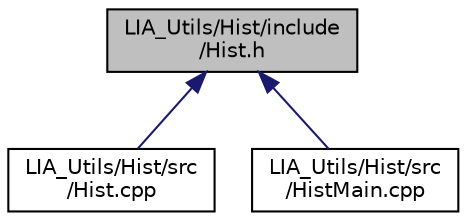 digraph "LIA_Utils/Hist/include/Hist.h"
{
  edge [fontname="Helvetica",fontsize="10",labelfontname="Helvetica",labelfontsize="10"];
  node [fontname="Helvetica",fontsize="10",shape=record];
  Node1 [label="LIA_Utils/Hist/include\l/Hist.h",height=0.2,width=0.4,color="black", fillcolor="grey75", style="filled" fontcolor="black"];
  Node1 -> Node2 [dir="back",color="midnightblue",fontsize="10",style="solid",fontname="Helvetica"];
  Node2 [label="LIA_Utils/Hist/src\l/Hist.cpp",height=0.2,width=0.4,color="black", fillcolor="white", style="filled",URL="$Hist_8cpp.html"];
  Node1 -> Node3 [dir="back",color="midnightblue",fontsize="10",style="solid",fontname="Helvetica"];
  Node3 [label="LIA_Utils/Hist/src\l/HistMain.cpp",height=0.2,width=0.4,color="black", fillcolor="white", style="filled",URL="$HistMain_8cpp.html"];
}
